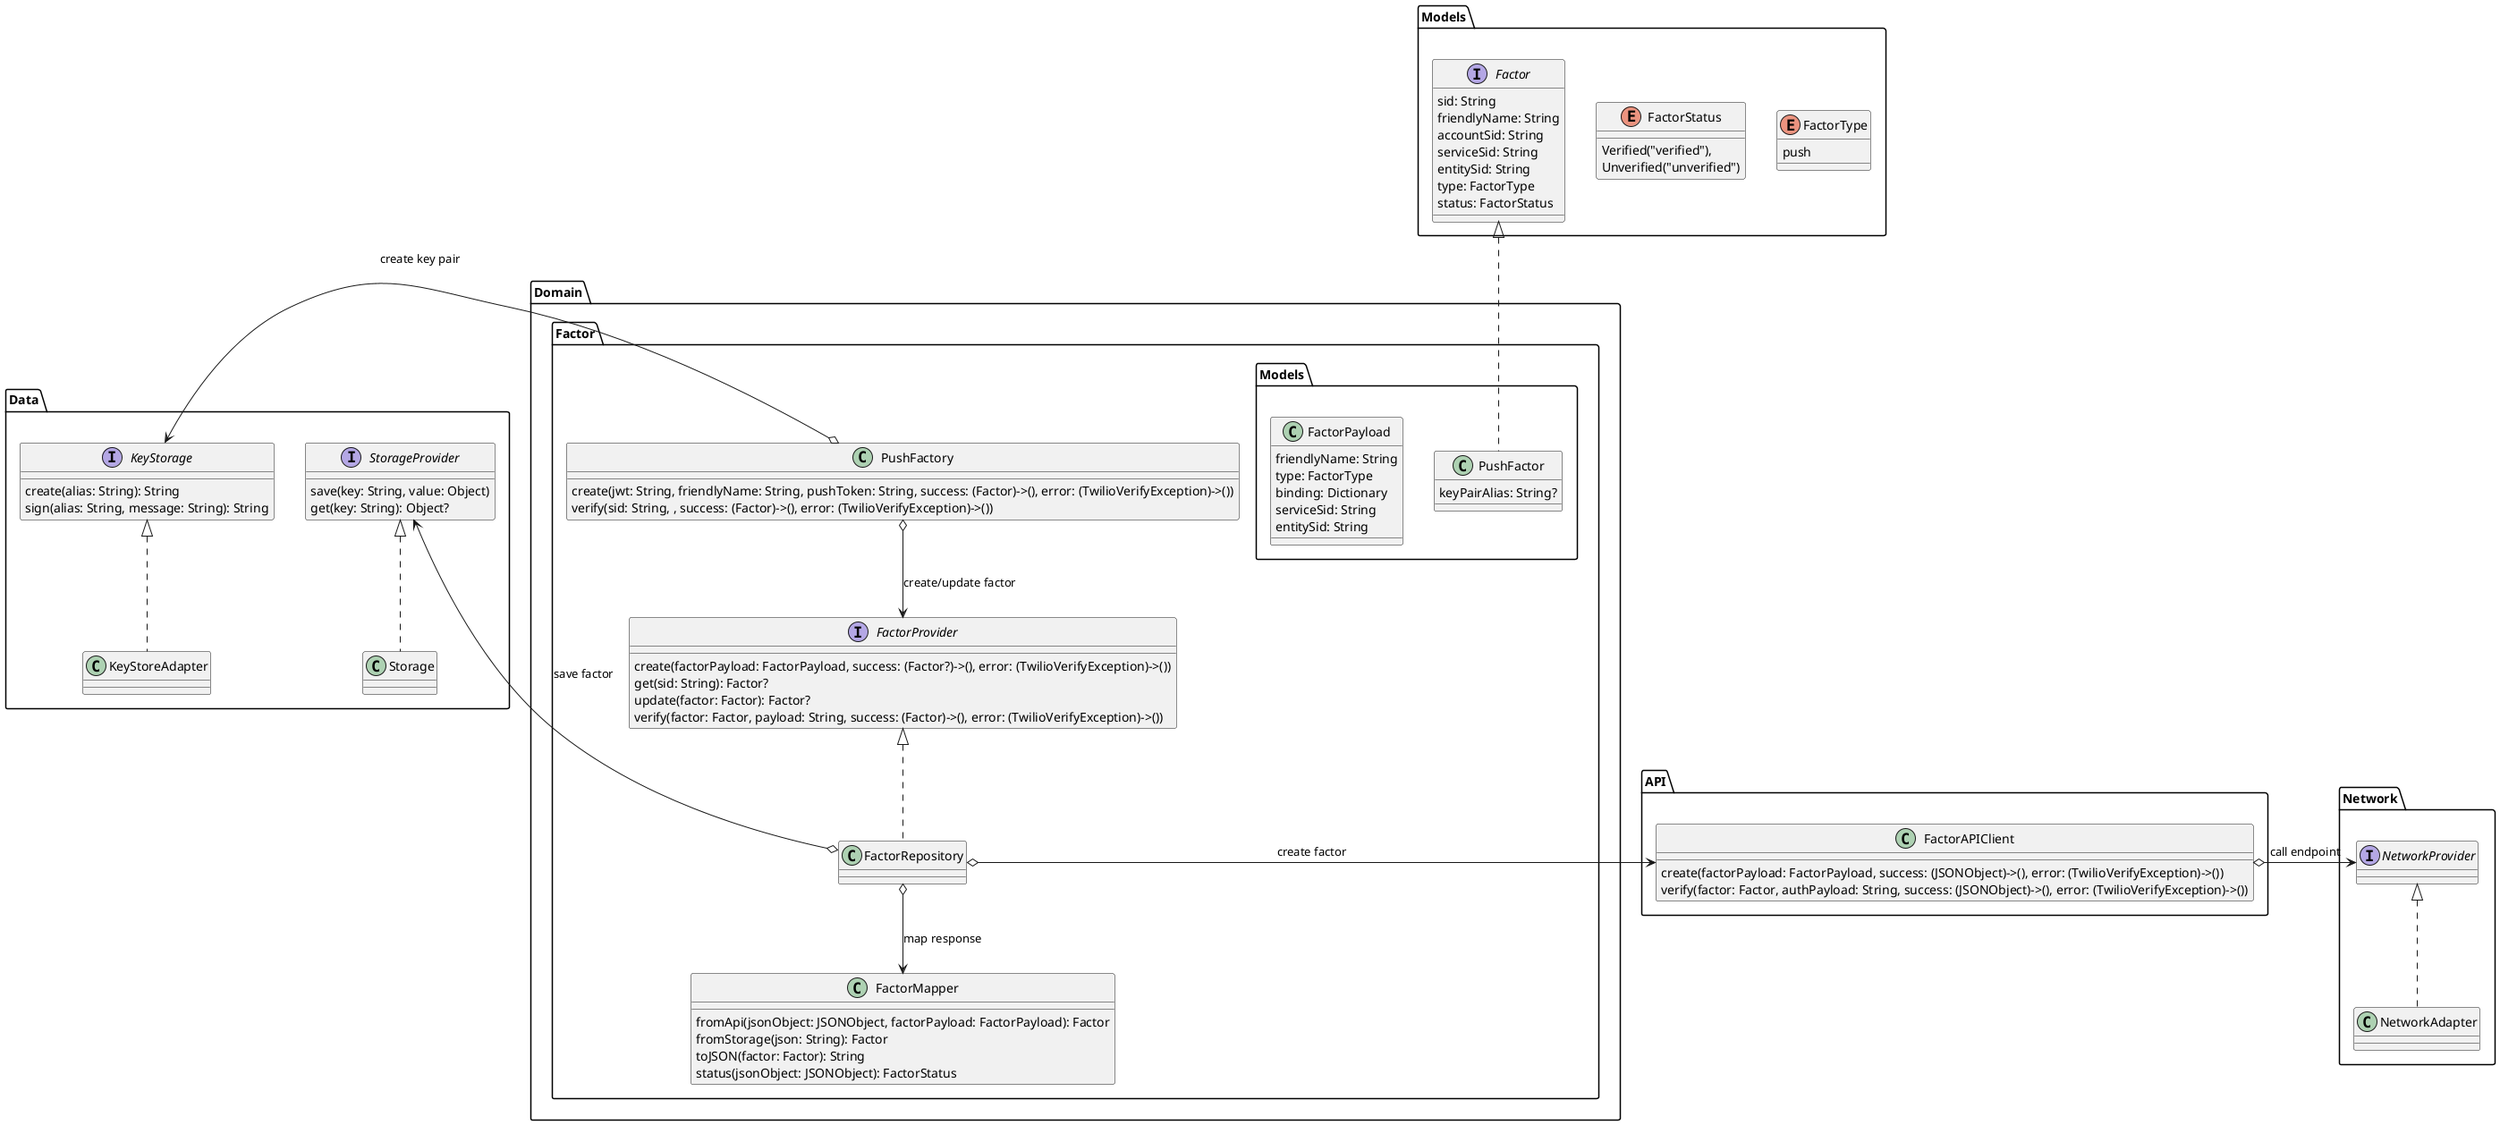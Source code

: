 @startuml Create push factor
enum Models.FactorType {
    push
}
enum Models.FactorStatus {
    Verified("verified"),
    Unverified("unverified")
}
interface Models.Factor {
    sid: String
    friendlyName: String
    accountSid: String
    serviceSid: String
    entitySid: String
    type: FactorType
    status: FactorStatus
}
class Domain.Factor.Models.PushFactor implements Models.Factor {
    keyPairAlias: String?
}
class Domain.Factor.Models.FactorPayload {
    friendlyName: String
    type: FactorType
    binding: Dictionary
    serviceSid: String
    entitySid: String
}
class Domain.Factor.FactorMapper {
    fromApi(jsonObject: JSONObject, factorPayload: FactorPayload): Factor
    fromStorage(json: String): Factor
    toJSON(factor: Factor): String
    status(jsonObject: JSONObject): FactorStatus
}
class API.FactorAPIClient {
    create(factorPayload: FactorPayload, success: (JSONObject)->(), error: (TwilioVerifyException)->())
    verify(factor: Factor, authPayload: String, success: (JSONObject)->(), error: (TwilioVerifyException)->())
}
class Network.NetworkAdapter implements Network.NetworkProvider {

}
interface Data.StorageProvider {
    save(key: String, value: Object)
    get(key: String): Object?
}
class Data.Storage implements Data.StorageProvider {

}
interface Data.KeyStorage {
    create(alias: String): String
    sign(alias: String, message: String): String
}
class Data.KeyStoreAdapter implements Data.KeyStorage {

}
interface Domain.Factor.FactorProvider {
    create(factorPayload: FactorPayload, success: (Factor?)->(), error: (TwilioVerifyException)->())
    get(sid: String): Factor?
    update(factor: Factor): Factor?
    verify(factor: Factor, payload: String, success: (Factor)->(), error: (TwilioVerifyException)->())
}
class Domain.Factor.FactorRepository implements Domain.Factor.FactorProvider {

}
class Domain.Factor.PushFactory {
    create(jwt: String, friendlyName: String, pushToken: String, success: (Factor)->(), error: (TwilioVerifyException)->())
    verify(sid: String, , success: (Factor)->(), error: (TwilioVerifyException)->())
}
Domain.Factor.PushFactory o-left-> Data.KeyStorage: create key pair
Domain.Factor.PushFactory o--> Domain.Factor.FactorProvider: create/update factor
Domain.Factor.FactorRepository o-left-> Data.StorageProvider: save factor
Domain.Factor.FactorRepository o-right-> API.FactorAPIClient: create factor
Domain.Factor.FactorRepository o--> Domain.Factor.FactorMapper: map response
API.FactorAPIClient o-right-> Network.NetworkProvider: call endpoint
@enduml